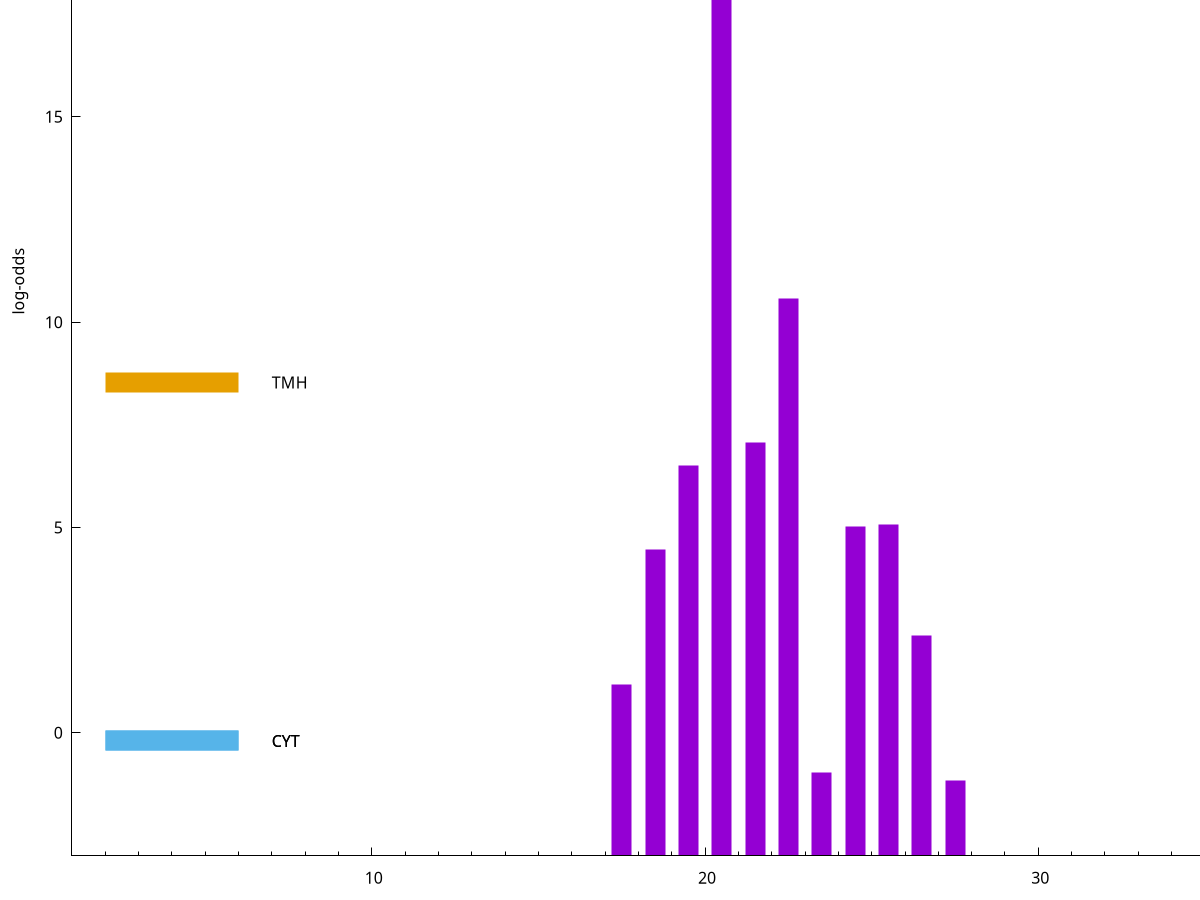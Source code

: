 set title "LipoP predictions for SRR5666568.gff"
set size 2., 1.4
set xrange [1:70] 
set mxtics 10
set yrange [-3:25]
set y2range [0:28]
set ylabel "log-odds"
set term postscript eps color solid "Helvetica" 30
set output "SRR5666568.gff439.eps"
set arrow from 2,22.4054 to 6,22.4054 nohead lt 1 lw 20
set label "SpI" at 7,22.4054
set arrow from 2,8.52853 to 6,8.52853 nohead lt 4 lw 20
set label "TMH" at 7,8.52853
set arrow from 2,-0.200913 to 6,-0.200913 nohead lt 3 lw 20
set label "CYT" at 7,-0.200913
set arrow from 2,-0.200913 to 6,-0.200913 nohead lt 3 lw 20
set label "CYT" at 7,-0.200913
set arrow from 2,22.4054 to 6,22.4054 nohead lt 1 lw 20
set label "SpI" at 7,22.4054
# NOTE: The scores below are the log-odds scores with the threshold
# NOTE: subtracted (a hack to make gnuplot make the histogram all
# NOTE: look nice).
plot "-" axes x1y2 title "" with impulses lt 1 lw 20
20.500000 25.404900
22.500000 13.584400
21.500000 10.079410
19.500000 9.520160
25.500000 8.066840
24.500000 8.024650
18.500000 7.456920
26.500000 5.364750
17.500000 4.178660
23.500000 2.027413
27.500000 1.836560
e
exit
